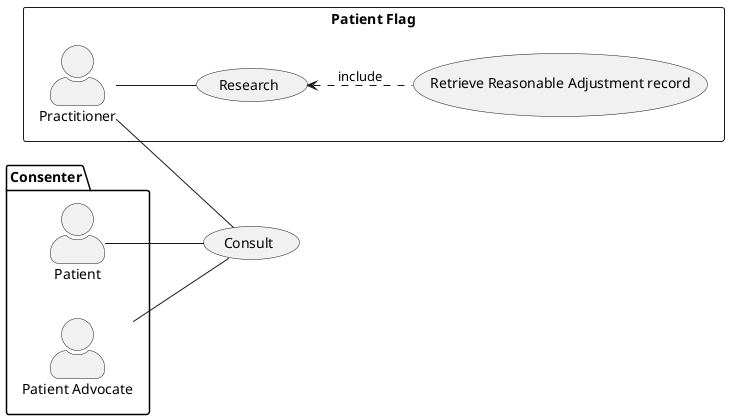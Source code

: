 @startuml

skinparam actorStyle awesome
left to right direction

rectangle "Patient Flag"{
actor Practitioner as pra
usecase "Research" as record
usecase "Retrieve Reasonable Adjustment record" as add
}


package Consenter {
  actor Patient as pat
  actor "Patient Advocate" as pad
}

usecase "Consult" as consult

pat -- consult
pra -- consult
pad -- consult
pra -- record
record <.. add : include

@enduml
